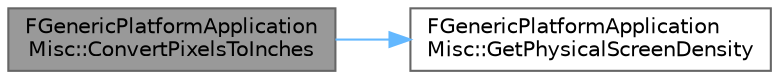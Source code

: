 digraph "FGenericPlatformApplicationMisc::ConvertPixelsToInches"
{
 // INTERACTIVE_SVG=YES
 // LATEX_PDF_SIZE
  bgcolor="transparent";
  edge [fontname=Helvetica,fontsize=10,labelfontname=Helvetica,labelfontsize=10];
  node [fontname=Helvetica,fontsize=10,shape=box,height=0.2,width=0.4];
  rankdir="LR";
  Node1 [id="Node000001",label="FGenericPlatformApplication\lMisc::ConvertPixelsToInches",height=0.2,width=0.4,color="gray40", fillcolor="grey60", style="filled", fontcolor="black",tooltip="If we know or can approximate the pixel density of the screen we will convert the incoming pixels to ..."];
  Node1 -> Node2 [id="edge1_Node000001_Node000002",color="steelblue1",style="solid",tooltip=" "];
  Node2 [id="Node000002",label="FGenericPlatformApplication\lMisc::GetPhysicalScreenDensity",height=0.2,width=0.4,color="grey40", fillcolor="white", style="filled",URL="$da/d1c/structFGenericPlatformApplicationMisc.html#aac70ad06179f822b0f26bc75dc6aa319",tooltip="Gets the physical size of the screen if possible."];
}
